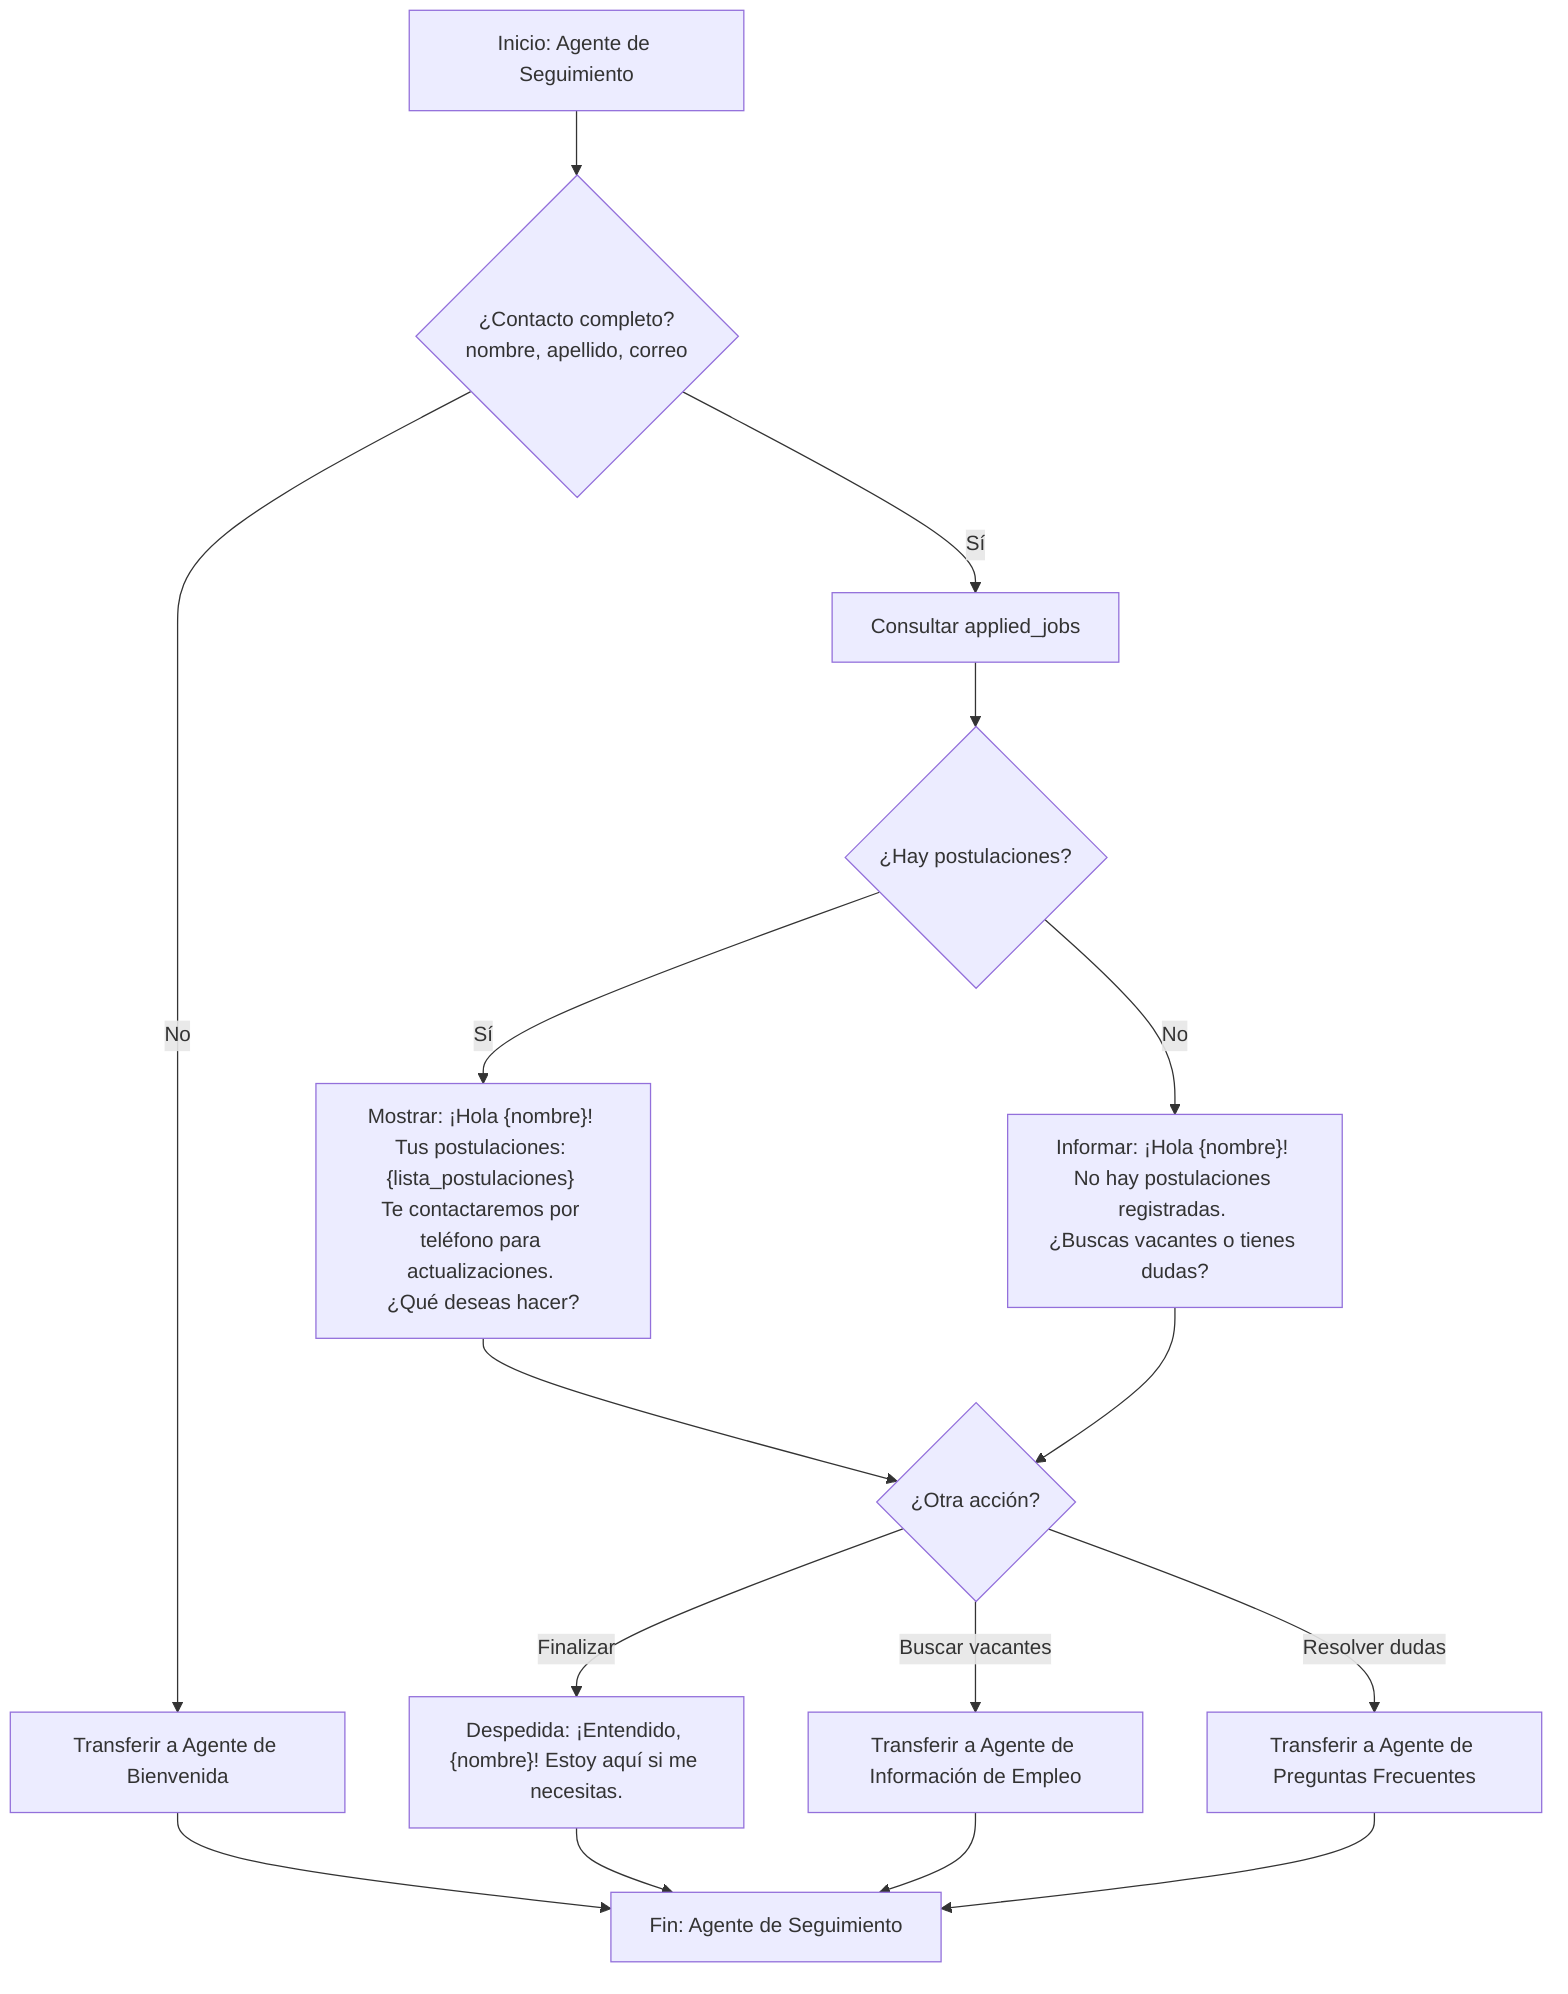 graph TD
    A[Inicio: Agente de Seguimiento] --> B{¿Contacto completo? <br>nombre, apellido, correo}
    
    B -->|No| C[Transferir a Agente de Bienvenida] --> Z[Fin: Agente de Seguimiento]
    B -->|Sí| D[Consultar applied_jobs] --> E{¿Hay postulaciones?}
    
    E -->|Sí| F["Mostrar: ¡Hola {nombre}! Tus postulaciones: <br>{lista_postulaciones} <br>Te contactaremos por teléfono para actualizaciones. <br>¿Qué deseas hacer?"] --> G{¿Otra acción?}
    E -->|No| H["Informar: ¡Hola {nombre}! No hay postulaciones registradas. <br>¿Buscas vacantes o tienes dudas?"] --> G
    
    G -->|Buscar vacantes| I[Transferir a Agente de Información de Empleo]
    G -->|Resolver dudas| J[Transferir a Agente de Preguntas Frecuentes]
    G -->|Finalizar| K["Despedida: ¡Entendido, {nombre}! Estoy aquí si me necesitas."] --> Z
    
    I --> Z
    J --> Z
    
    Z[Fin: Agente de Seguimiento]